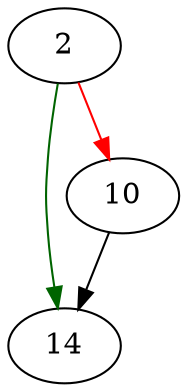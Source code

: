 strict digraph "src_to_dest_lookup" {
	// Node definitions.
	2 [entry=true];
	14;
	10;

	// Edge definitions.
	2 -> 14 [
		color=darkgreen
		cond=true
	];
	2 -> 10 [
		color=red
		cond=false
	];
	10 -> 14;
}